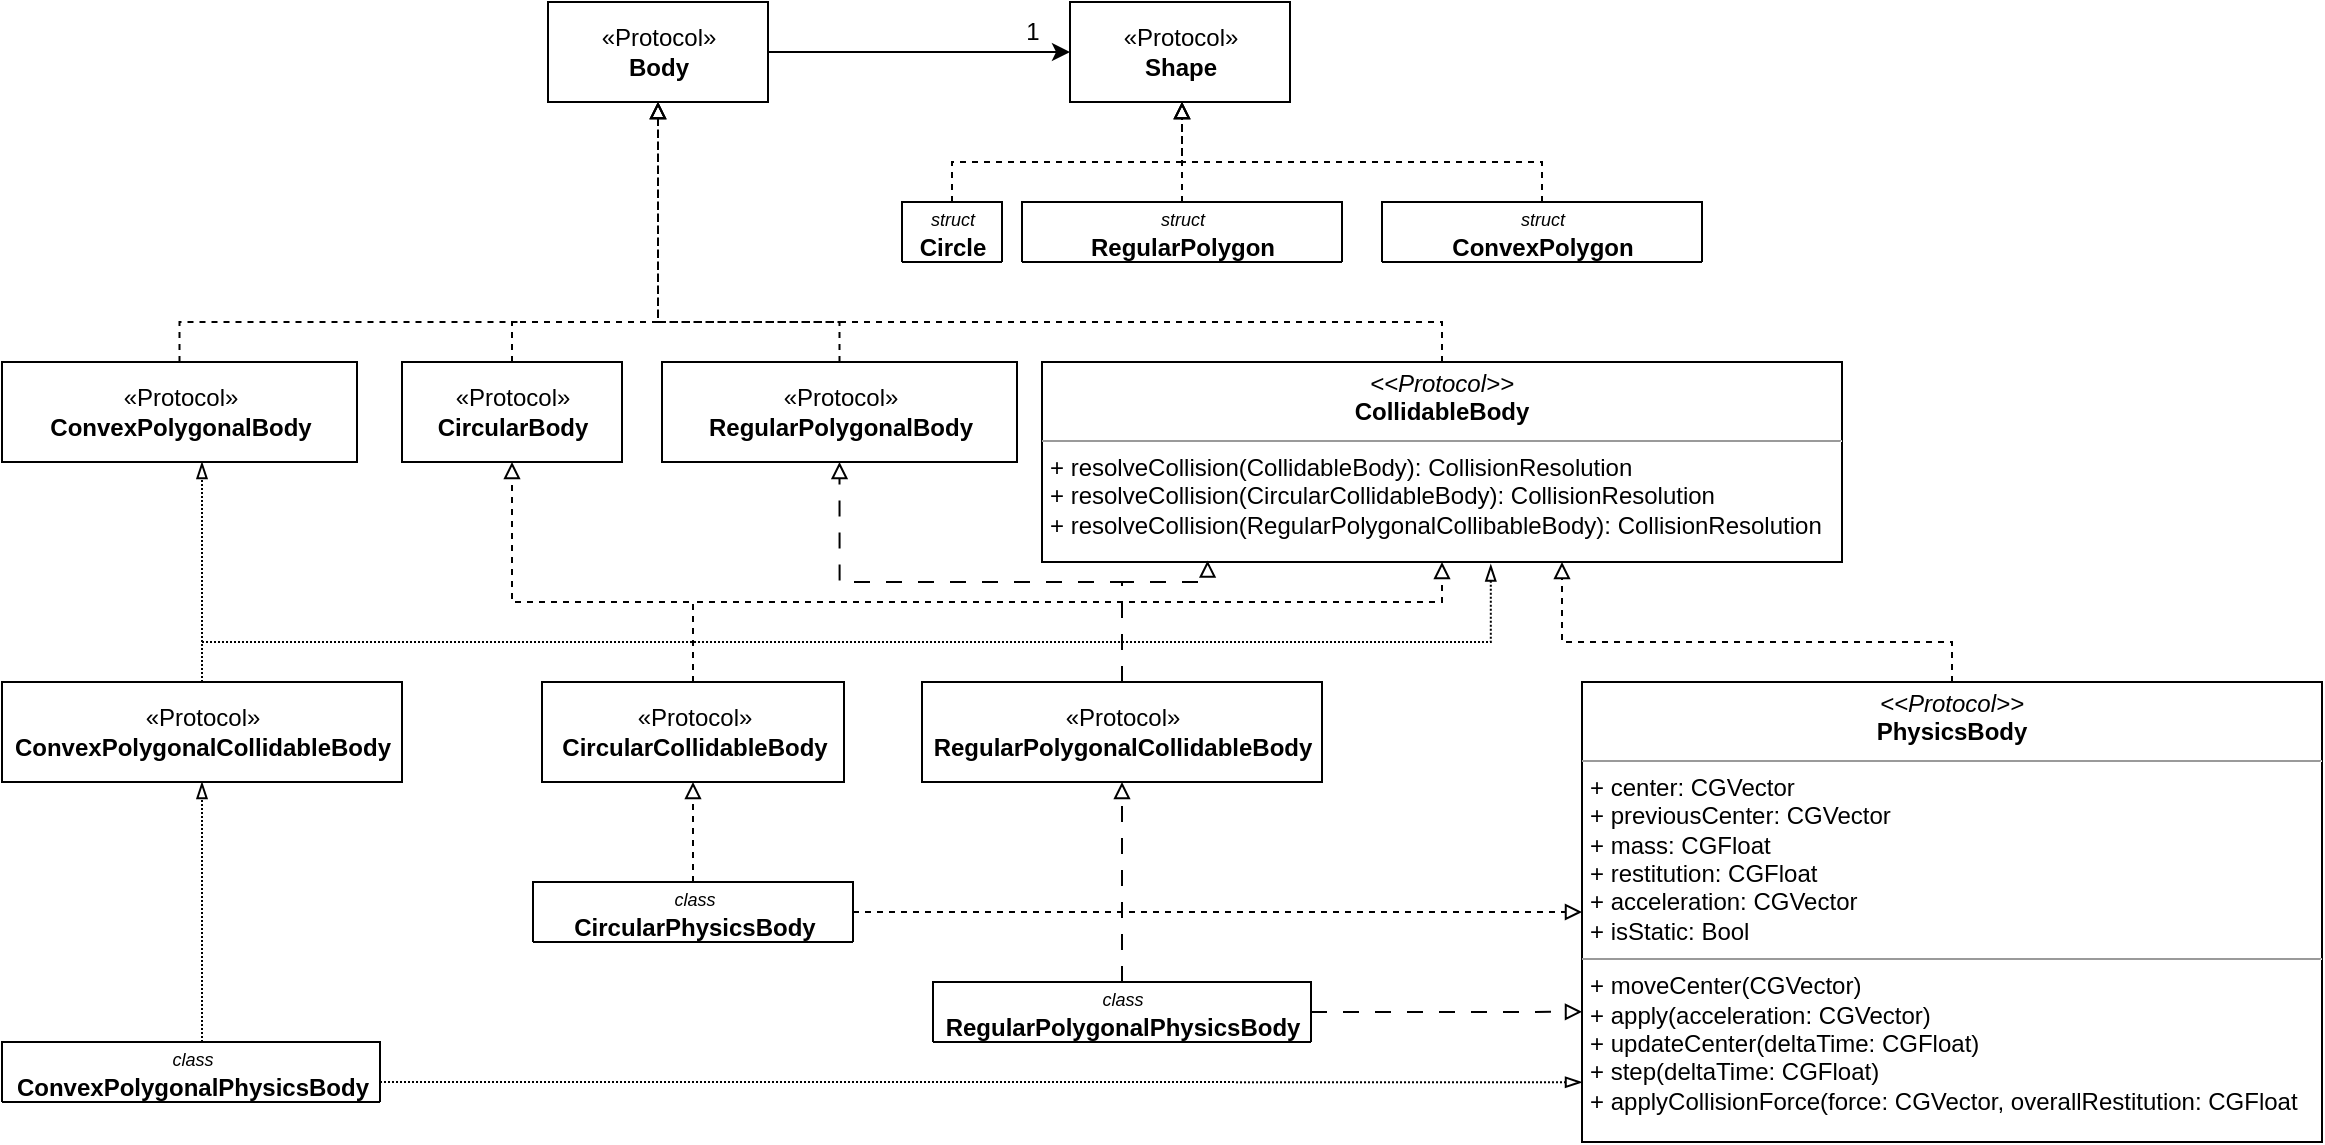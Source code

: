 <mxfile version="20.8.10" type="device"><diagram id="C5RBs43oDa-KdzZeNtuy" name="Page-1"><mxGraphModel dx="1093" dy="704" grid="1" gridSize="10" guides="1" tooltips="1" connect="1" arrows="1" fold="1" page="1" pageScale="1" pageWidth="827" pageHeight="1169" background="#ffffff" math="0" shadow="0"><root><mxCell id="WIyWlLk6GJQsqaUBKTNV-0"/><mxCell id="WIyWlLk6GJQsqaUBKTNV-1" parent="WIyWlLk6GJQsqaUBKTNV-0"/><mxCell id="ciNCunZFRkylbLL2SRxK-26" style="edgeStyle=orthogonalEdgeStyle;rounded=0;orthogonalLoop=1;jettySize=auto;html=1;dashed=1;endArrow=block;endFill=0;" parent="WIyWlLk6GJQsqaUBKTNV-1" source="jS21VmRBYEBNAtT8kXYL-38" edge="1"><mxGeometry relative="1" as="geometry"><mxPoint x="660" y="180.0" as="targetPoint"/><Array as="points"><mxPoint x="545" y="210"/><mxPoint x="660" y="210"/></Array></mxGeometry></mxCell><mxCell id="jS21VmRBYEBNAtT8kXYL-38" value="&lt;font style=&quot;font-size: 9px;&quot;&gt;struct&lt;br&gt;&lt;/font&gt;&lt;span style=&quot;font-style: normal;&quot;&gt;&lt;b&gt;Circle&lt;/b&gt;&lt;/span&gt;" style="swimlane;fontStyle=2;align=center;verticalAlign=middle;childLayout=stackLayout;horizontal=1;startSize=34;horizontalStack=0;resizeParent=1;resizeLast=0;collapsible=1;marginBottom=0;rounded=0;shadow=0;strokeWidth=1;fontSize=12;html=1;" parent="WIyWlLk6GJQsqaUBKTNV-1" vertex="1"><mxGeometry x="520" y="230" width="50" height="30" as="geometry"><mxRectangle x="550" y="140" width="160" height="26" as="alternateBounds"/></mxGeometry></mxCell><mxCell id="ciNCunZFRkylbLL2SRxK-0" value="«Protocol»&lt;br&gt;&lt;b&gt;Shape&lt;/b&gt;" style="html=1;" parent="WIyWlLk6GJQsqaUBKTNV-1" vertex="1"><mxGeometry x="604" y="130" width="110" height="50" as="geometry"/></mxCell><mxCell id="ciNCunZFRkylbLL2SRxK-27" style="edgeStyle=orthogonalEdgeStyle;rounded=0;orthogonalLoop=1;jettySize=auto;html=1;dashed=1;endArrow=block;endFill=0;" parent="WIyWlLk6GJQsqaUBKTNV-1" source="ciNCunZFRkylbLL2SRxK-1" edge="1"><mxGeometry relative="1" as="geometry"><mxPoint x="660" y="180.0" as="targetPoint"/><Array as="points"><mxPoint x="660" y="220"/><mxPoint x="660" y="220"/></Array></mxGeometry></mxCell><mxCell id="ciNCunZFRkylbLL2SRxK-1" value="&lt;font style=&quot;font-size: 9px;&quot;&gt;struct&lt;br&gt;&lt;/font&gt;&lt;span style=&quot;font-style: normal;&quot;&gt;&lt;b&gt;RegularPolygon&lt;/b&gt;&lt;/span&gt;" style="swimlane;fontStyle=2;align=center;verticalAlign=middle;childLayout=stackLayout;horizontal=1;startSize=34;horizontalStack=0;resizeParent=1;resizeLast=0;collapsible=1;marginBottom=0;rounded=0;shadow=0;strokeWidth=1;fontSize=12;html=1;" parent="WIyWlLk6GJQsqaUBKTNV-1" vertex="1" collapsed="1"><mxGeometry x="580" y="230" width="160" height="30" as="geometry"><mxRectangle x="120" y="305" width="90" height="35" as="alternateBounds"/></mxGeometry></mxCell><mxCell id="ciNCunZFRkylbLL2SRxK-60" style="edgeStyle=orthogonalEdgeStyle;rounded=0;orthogonalLoop=1;jettySize=auto;html=1;entryX=0;entryY=0.5;entryDx=0;entryDy=0;endArrow=classic;endFill=1;" parent="WIyWlLk6GJQsqaUBKTNV-1" source="ciNCunZFRkylbLL2SRxK-9" target="ciNCunZFRkylbLL2SRxK-0" edge="1"><mxGeometry relative="1" as="geometry"/></mxCell><mxCell id="ciNCunZFRkylbLL2SRxK-9" value="«Protocol»&lt;br&gt;&lt;b&gt;Body&lt;/b&gt;" style="html=1;" parent="WIyWlLk6GJQsqaUBKTNV-1" vertex="1"><mxGeometry x="343" y="130" width="110" height="50" as="geometry"/></mxCell><mxCell id="ciNCunZFRkylbLL2SRxK-37" style="edgeStyle=orthogonalEdgeStyle;rounded=0;orthogonalLoop=1;jettySize=auto;html=1;entryX=0.5;entryY=1;entryDx=0;entryDy=0;dashed=1;endArrow=block;endFill=0;" parent="WIyWlLk6GJQsqaUBKTNV-1" source="ciNCunZFRkylbLL2SRxK-13" target="ciNCunZFRkylbLL2SRxK-9" edge="1"><mxGeometry relative="1" as="geometry"><Array as="points"><mxPoint x="790" y="290"/><mxPoint x="398" y="290"/></Array></mxGeometry></mxCell><mxCell id="ciNCunZFRkylbLL2SRxK-13" value="&lt;p style=&quot;margin:0px;margin-top:4px;text-align:center;&quot;&gt;&lt;i&gt;&amp;lt;&amp;lt;Protocol&amp;gt;&amp;gt;&lt;/i&gt;&lt;br&gt;&lt;b&gt;CollidableBody&lt;/b&gt;&lt;/p&gt;&lt;hr size=&quot;1&quot;&gt;&lt;p style=&quot;margin:0px;margin-left:4px;&quot;&gt;+ resolveCollision(CollidableBody): CollisionResolution&lt;br&gt;+ resolveCollision(CircularCollidableBody): CollisionResolution&lt;/p&gt;&lt;p style=&quot;margin:0px;margin-left:4px;&quot;&gt;+ resolveCollision(RegularPolygonalCollibableBody): CollisionResolution&lt;br&gt;&lt;/p&gt;" style="verticalAlign=top;align=left;overflow=fill;fontSize=12;fontFamily=Helvetica;html=1;" parent="WIyWlLk6GJQsqaUBKTNV-1" vertex="1"><mxGeometry x="590" y="310" width="400" height="100" as="geometry"/></mxCell><mxCell id="ciNCunZFRkylbLL2SRxK-35" style="edgeStyle=orthogonalEdgeStyle;rounded=0;orthogonalLoop=1;jettySize=auto;html=1;entryX=0.5;entryY=1;entryDx=0;entryDy=0;dashed=1;endArrow=block;endFill=0;" parent="WIyWlLk6GJQsqaUBKTNV-1" source="ciNCunZFRkylbLL2SRxK-18" target="ciNCunZFRkylbLL2SRxK-9" edge="1"><mxGeometry relative="1" as="geometry"><Array as="points"><mxPoint x="325" y="290"/><mxPoint x="398" y="290"/></Array></mxGeometry></mxCell><mxCell id="ciNCunZFRkylbLL2SRxK-18" value="«Protocol»&lt;br&gt;&lt;b&gt;CircularBody&lt;/b&gt;" style="html=1;" parent="WIyWlLk6GJQsqaUBKTNV-1" vertex="1"><mxGeometry x="270" y="310" width="110" height="50" as="geometry"/></mxCell><mxCell id="ciNCunZFRkylbLL2SRxK-36" style="edgeStyle=orthogonalEdgeStyle;rounded=0;orthogonalLoop=1;jettySize=auto;html=1;entryX=0.5;entryY=1;entryDx=0;entryDy=0;dashed=1;endArrow=block;endFill=0;" parent="WIyWlLk6GJQsqaUBKTNV-1" source="ciNCunZFRkylbLL2SRxK-19" target="ciNCunZFRkylbLL2SRxK-9" edge="1"><mxGeometry relative="1" as="geometry"><Array as="points"><mxPoint x="489" y="290"/><mxPoint x="398" y="290"/></Array></mxGeometry></mxCell><mxCell id="ciNCunZFRkylbLL2SRxK-19" value="«Protocol»&lt;br&gt;&lt;b&gt;RegularPolygonalBody&lt;/b&gt;" style="html=1;" parent="WIyWlLk6GJQsqaUBKTNV-1" vertex="1"><mxGeometry x="400" y="310" width="177.5" height="50" as="geometry"/></mxCell><mxCell id="ciNCunZFRkylbLL2SRxK-40" style="edgeStyle=orthogonalEdgeStyle;rounded=0;orthogonalLoop=1;jettySize=auto;html=1;entryX=0.5;entryY=1;entryDx=0;entryDy=0;dashed=1;endArrow=block;endFill=0;" parent="WIyWlLk6GJQsqaUBKTNV-1" source="ciNCunZFRkylbLL2SRxK-38" target="ciNCunZFRkylbLL2SRxK-18" edge="1"><mxGeometry relative="1" as="geometry"><Array as="points"><mxPoint x="416" y="430"/><mxPoint x="325" y="430"/></Array></mxGeometry></mxCell><mxCell id="ciNCunZFRkylbLL2SRxK-41" style="edgeStyle=orthogonalEdgeStyle;rounded=0;orthogonalLoop=1;jettySize=auto;html=1;entryX=0.5;entryY=1;entryDx=0;entryDy=0;dashed=1;endArrow=block;endFill=0;" parent="WIyWlLk6GJQsqaUBKTNV-1" source="ciNCunZFRkylbLL2SRxK-38" target="ciNCunZFRkylbLL2SRxK-13" edge="1"><mxGeometry relative="1" as="geometry"><Array as="points"><mxPoint x="416" y="430"/><mxPoint x="790" y="430"/></Array></mxGeometry></mxCell><mxCell id="ciNCunZFRkylbLL2SRxK-38" value="«Protocol»&lt;br&gt;&lt;b&gt;CircularCollidableBody&lt;/b&gt;" style="html=1;" parent="WIyWlLk6GJQsqaUBKTNV-1" vertex="1"><mxGeometry x="340" y="470" width="151" height="50" as="geometry"/></mxCell><mxCell id="ciNCunZFRkylbLL2SRxK-42" style="edgeStyle=orthogonalEdgeStyle;rounded=0;orthogonalLoop=1;jettySize=auto;html=1;entryX=0.5;entryY=1;entryDx=0;entryDy=0;dashed=1;endArrow=block;endFill=0;dashPattern=8 8;" parent="WIyWlLk6GJQsqaUBKTNV-1" source="ciNCunZFRkylbLL2SRxK-39" target="ciNCunZFRkylbLL2SRxK-19" edge="1"><mxGeometry relative="1" as="geometry"><Array as="points"><mxPoint x="630" y="420"/><mxPoint x="489" y="420"/></Array></mxGeometry></mxCell><mxCell id="ciNCunZFRkylbLL2SRxK-43" style="edgeStyle=orthogonalEdgeStyle;rounded=0;orthogonalLoop=1;jettySize=auto;html=1;entryX=0.207;entryY=0.993;entryDx=0;entryDy=0;entryPerimeter=0;dashed=1;dashPattern=8 8;endArrow=block;endFill=0;" parent="WIyWlLk6GJQsqaUBKTNV-1" source="ciNCunZFRkylbLL2SRxK-39" target="ciNCunZFRkylbLL2SRxK-13" edge="1"><mxGeometry relative="1" as="geometry"><Array as="points"><mxPoint x="630" y="420"/><mxPoint x="673" y="420"/></Array></mxGeometry></mxCell><mxCell id="ciNCunZFRkylbLL2SRxK-39" value="«Protocol»&lt;br&gt;&lt;b&gt;RegularPolygonalCollidableBody&lt;/b&gt;" style="html=1;" parent="WIyWlLk6GJQsqaUBKTNV-1" vertex="1"><mxGeometry x="530" y="470" width="200" height="50" as="geometry"/></mxCell><mxCell id="ciNCunZFRkylbLL2SRxK-48" style="edgeStyle=orthogonalEdgeStyle;rounded=0;orthogonalLoop=1;jettySize=auto;html=1;entryX=0.65;entryY=1;entryDx=0;entryDy=0;entryPerimeter=0;endArrow=block;endFill=0;dashed=1;" parent="WIyWlLk6GJQsqaUBKTNV-1" source="ciNCunZFRkylbLL2SRxK-46" target="ciNCunZFRkylbLL2SRxK-13" edge="1"><mxGeometry relative="1" as="geometry"><Array as="points"><mxPoint x="1045" y="450"/><mxPoint x="850" y="450"/></Array></mxGeometry></mxCell><mxCell id="ciNCunZFRkylbLL2SRxK-46" value="&lt;p style=&quot;margin:0px;margin-top:4px;text-align:center;&quot;&gt;&lt;i&gt;&amp;lt;&amp;lt;Protocol&amp;gt;&amp;gt;&lt;/i&gt;&lt;br&gt;&lt;b&gt;PhysicsBody&lt;/b&gt;&lt;/p&gt;&lt;hr size=&quot;1&quot;&gt;&lt;p style=&quot;margin:0px;margin-left:4px;&quot;&gt;+ center: CGVector&lt;br&gt;+ previousCenter: CGVector&lt;/p&gt;&lt;p style=&quot;margin:0px;margin-left:4px;&quot;&gt;+ mass: CGFloat&lt;/p&gt;&lt;p style=&quot;margin:0px;margin-left:4px;&quot;&gt;+ restitution: CGFloat&lt;/p&gt;&lt;p style=&quot;margin:0px;margin-left:4px;&quot;&gt;+ acceleration: CGVector&lt;/p&gt;&lt;p style=&quot;margin:0px;margin-left:4px;&quot;&gt;+ isStatic: Bool&lt;/p&gt;&lt;hr size=&quot;1&quot;&gt;&lt;p style=&quot;margin:0px;margin-left:4px;&quot;&gt;+ moveCenter(CGVector)&lt;br&gt;+ apply(acceleration: CGVector)&lt;/p&gt;&lt;p style=&quot;margin:0px;margin-left:4px;&quot;&gt;+ updateCenter(deltaTime: CGFloat)&lt;/p&gt;&lt;p style=&quot;margin:0px;margin-left:4px;&quot;&gt;+ step(deltaTime: CGFloat)&lt;/p&gt;&lt;p style=&quot;margin:0px;margin-left:4px;&quot;&gt;+ applyCollisionForce(force: CGVector, overallRestitution: CGFloat&lt;/p&gt;" style="verticalAlign=top;align=left;overflow=fill;fontSize=12;fontFamily=Helvetica;html=1;" parent="WIyWlLk6GJQsqaUBKTNV-1" vertex="1"><mxGeometry x="860" y="470" width="370" height="230" as="geometry"/></mxCell><mxCell id="ciNCunZFRkylbLL2SRxK-55" style="edgeStyle=orthogonalEdgeStyle;rounded=0;orthogonalLoop=1;jettySize=auto;html=1;entryX=0.5;entryY=1;entryDx=0;entryDy=0;dashed=1;endArrow=block;endFill=0;" parent="WIyWlLk6GJQsqaUBKTNV-1" source="ciNCunZFRkylbLL2SRxK-53" target="ciNCunZFRkylbLL2SRxK-38" edge="1"><mxGeometry relative="1" as="geometry"/></mxCell><mxCell id="ciNCunZFRkylbLL2SRxK-56" style="edgeStyle=orthogonalEdgeStyle;rounded=0;orthogonalLoop=1;jettySize=auto;html=1;dashed=1;endArrow=block;endFill=0;" parent="WIyWlLk6GJQsqaUBKTNV-1" source="ciNCunZFRkylbLL2SRxK-53" target="ciNCunZFRkylbLL2SRxK-46" edge="1"><mxGeometry relative="1" as="geometry"/></mxCell><mxCell id="ciNCunZFRkylbLL2SRxK-53" value="&lt;font style=&quot;font-size: 9px;&quot;&gt;class&lt;br&gt;&lt;/font&gt;&lt;span style=&quot;font-style: normal;&quot;&gt;&lt;b&gt;CircularPhysicsBody&lt;/b&gt;&lt;/span&gt;" style="swimlane;fontStyle=2;align=center;verticalAlign=middle;childLayout=stackLayout;horizontal=1;startSize=34;horizontalStack=0;resizeParent=1;resizeLast=0;collapsible=1;marginBottom=0;rounded=0;shadow=0;strokeWidth=1;fontSize=12;html=1;" parent="WIyWlLk6GJQsqaUBKTNV-1" vertex="1" collapsed="1"><mxGeometry x="335.5" y="570" width="160" height="30" as="geometry"><mxRectangle x="120" y="305" width="90" height="35" as="alternateBounds"/></mxGeometry></mxCell><mxCell id="ciNCunZFRkylbLL2SRxK-57" style="edgeStyle=orthogonalEdgeStyle;rounded=0;orthogonalLoop=1;jettySize=auto;html=1;entryX=0.5;entryY=1;entryDx=0;entryDy=0;dashed=1;endArrow=block;endFill=0;dashPattern=8 8;" parent="WIyWlLk6GJQsqaUBKTNV-1" source="ciNCunZFRkylbLL2SRxK-54" target="ciNCunZFRkylbLL2SRxK-39" edge="1"><mxGeometry relative="1" as="geometry"/></mxCell><mxCell id="ciNCunZFRkylbLL2SRxK-58" style="edgeStyle=orthogonalEdgeStyle;rounded=0;orthogonalLoop=1;jettySize=auto;html=1;entryX=0;entryY=0.717;entryDx=0;entryDy=0;entryPerimeter=0;dashed=1;endArrow=block;endFill=0;dashPattern=8 8;" parent="WIyWlLk6GJQsqaUBKTNV-1" source="ciNCunZFRkylbLL2SRxK-54" target="ciNCunZFRkylbLL2SRxK-46" edge="1"><mxGeometry relative="1" as="geometry"/></mxCell><mxCell id="ciNCunZFRkylbLL2SRxK-54" value="&lt;font style=&quot;font-size: 9px;&quot;&gt;class&lt;br&gt;&lt;/font&gt;&lt;span style=&quot;font-style: normal;&quot;&gt;&lt;b&gt;RegularPolygonalPhysicsBody&lt;/b&gt;&lt;/span&gt;" style="swimlane;fontStyle=2;align=center;verticalAlign=middle;childLayout=stackLayout;horizontal=1;startSize=34;horizontalStack=0;resizeParent=1;resizeLast=0;collapsible=1;marginBottom=0;rounded=0;shadow=0;strokeWidth=1;fontSize=12;html=1;" parent="WIyWlLk6GJQsqaUBKTNV-1" vertex="1" collapsed="1"><mxGeometry x="535.5" y="620" width="189" height="30" as="geometry"><mxRectangle x="120" y="305" width="90" height="35" as="alternateBounds"/></mxGeometry></mxCell><mxCell id="ciNCunZFRkylbLL2SRxK-59" value="1" style="text;html=1;align=center;verticalAlign=middle;resizable=0;points=[];autosize=1;strokeColor=none;fillColor=none;" parent="WIyWlLk6GJQsqaUBKTNV-1" vertex="1"><mxGeometry x="570" y="130" width="30" height="30" as="geometry"/></mxCell><mxCell id="mLDTwT4vjnKTnz9Lzq0j-2" style="edgeStyle=orthogonalEdgeStyle;rounded=0;orthogonalLoop=1;jettySize=auto;html=1;dashed=1;endArrow=none;endFill=0;" edge="1" parent="WIyWlLk6GJQsqaUBKTNV-1" source="mLDTwT4vjnKTnz9Lzq0j-0"><mxGeometry relative="1" as="geometry"><mxPoint x="330" y="290" as="targetPoint"/><Array as="points"><mxPoint x="159" y="290"/></Array></mxGeometry></mxCell><mxCell id="mLDTwT4vjnKTnz9Lzq0j-0" value="«Protocol»&lt;br&gt;&lt;b&gt;ConvexPolygonalBody&lt;/b&gt;" style="html=1;" vertex="1" parent="WIyWlLk6GJQsqaUBKTNV-1"><mxGeometry x="70" y="310" width="177.5" height="50" as="geometry"/></mxCell><mxCell id="mLDTwT4vjnKTnz9Lzq0j-5" style="edgeStyle=orthogonalEdgeStyle;rounded=0;orthogonalLoop=1;jettySize=auto;html=1;dashed=1;endArrow=blockThin;endFill=0;dashPattern=1 1;" edge="1" parent="WIyWlLk6GJQsqaUBKTNV-1" source="mLDTwT4vjnKTnz9Lzq0j-3" target="mLDTwT4vjnKTnz9Lzq0j-0"><mxGeometry relative="1" as="geometry"><Array as="points"><mxPoint x="170" y="390"/><mxPoint x="170" y="390"/></Array></mxGeometry></mxCell><mxCell id="mLDTwT4vjnKTnz9Lzq0j-9" style="edgeStyle=orthogonalEdgeStyle;rounded=0;orthogonalLoop=1;jettySize=auto;html=1;entryX=0.561;entryY=1.012;entryDx=0;entryDy=0;entryPerimeter=0;dashed=1;endArrow=blockThin;endFill=0;dashPattern=1 1;" edge="1" parent="WIyWlLk6GJQsqaUBKTNV-1" source="mLDTwT4vjnKTnz9Lzq0j-3" target="ciNCunZFRkylbLL2SRxK-13"><mxGeometry relative="1" as="geometry"><Array as="points"><mxPoint x="170" y="450"/><mxPoint x="814" y="450"/></Array></mxGeometry></mxCell><mxCell id="mLDTwT4vjnKTnz9Lzq0j-3" value="«Protocol»&lt;br&gt;&lt;b&gt;ConvexPolygonalCollidableBody&lt;/b&gt;" style="html=1;" vertex="1" parent="WIyWlLk6GJQsqaUBKTNV-1"><mxGeometry x="70" y="470" width="200" height="50" as="geometry"/></mxCell><mxCell id="mLDTwT4vjnKTnz9Lzq0j-6" style="edgeStyle=orthogonalEdgeStyle;rounded=0;orthogonalLoop=1;jettySize=auto;html=1;dashed=1;endArrow=blockThin;endFill=0;dashPattern=1 1;" edge="1" parent="WIyWlLk6GJQsqaUBKTNV-1" source="mLDTwT4vjnKTnz9Lzq0j-4" target="mLDTwT4vjnKTnz9Lzq0j-3"><mxGeometry relative="1" as="geometry"><Array as="points"><mxPoint x="170" y="590"/><mxPoint x="170" y="590"/></Array></mxGeometry></mxCell><mxCell id="mLDTwT4vjnKTnz9Lzq0j-7" style="edgeStyle=orthogonalEdgeStyle;rounded=0;orthogonalLoop=1;jettySize=auto;html=1;entryX=0;entryY=0.87;entryDx=0;entryDy=0;entryPerimeter=0;dashed=1;endArrow=blockThin;endFill=0;dashPattern=1 1;" edge="1" parent="WIyWlLk6GJQsqaUBKTNV-1" source="mLDTwT4vjnKTnz9Lzq0j-4" target="ciNCunZFRkylbLL2SRxK-46"><mxGeometry relative="1" as="geometry"><Array as="points"><mxPoint x="410" y="670"/><mxPoint x="410" y="670"/></Array></mxGeometry></mxCell><mxCell id="mLDTwT4vjnKTnz9Lzq0j-4" value="&lt;font style=&quot;font-size: 9px;&quot;&gt;class&lt;br&gt;&lt;/font&gt;&lt;span style=&quot;font-style: normal;&quot;&gt;&lt;b&gt;ConvexPolygonalPhysicsBody&lt;/b&gt;&lt;/span&gt;" style="swimlane;fontStyle=2;align=center;verticalAlign=middle;childLayout=stackLayout;horizontal=1;startSize=34;horizontalStack=0;resizeParent=1;resizeLast=0;collapsible=1;marginBottom=0;rounded=0;shadow=0;strokeWidth=1;fontSize=12;html=1;" vertex="1" collapsed="1" parent="WIyWlLk6GJQsqaUBKTNV-1"><mxGeometry x="70" y="650" width="189" height="30" as="geometry"><mxRectangle x="120" y="305" width="90" height="35" as="alternateBounds"/></mxGeometry></mxCell><mxCell id="mLDTwT4vjnKTnz9Lzq0j-11" style="edgeStyle=orthogonalEdgeStyle;rounded=0;orthogonalLoop=1;jettySize=auto;html=1;dashed=1;endArrow=block;endFill=0;" edge="1" parent="WIyWlLk6GJQsqaUBKTNV-1" source="mLDTwT4vjnKTnz9Lzq0j-10"><mxGeometry relative="1" as="geometry"><mxPoint x="660.0" y="180" as="targetPoint"/><Array as="points"><mxPoint x="840" y="210"/><mxPoint x="660" y="210"/></Array></mxGeometry></mxCell><mxCell id="mLDTwT4vjnKTnz9Lzq0j-10" value="&lt;font style=&quot;font-size: 9px;&quot;&gt;struct&lt;br&gt;&lt;/font&gt;&lt;span style=&quot;font-style: normal;&quot;&gt;&lt;b&gt;ConvexPolygon&lt;/b&gt;&lt;/span&gt;" style="swimlane;fontStyle=2;align=center;verticalAlign=middle;childLayout=stackLayout;horizontal=1;startSize=34;horizontalStack=0;resizeParent=1;resizeLast=0;collapsible=1;marginBottom=0;rounded=0;shadow=0;strokeWidth=1;fontSize=12;html=1;" vertex="1" collapsed="1" parent="WIyWlLk6GJQsqaUBKTNV-1"><mxGeometry x="760" y="230" width="160" height="30" as="geometry"><mxRectangle x="120" y="305" width="90" height="35" as="alternateBounds"/></mxGeometry></mxCell></root></mxGraphModel></diagram></mxfile>